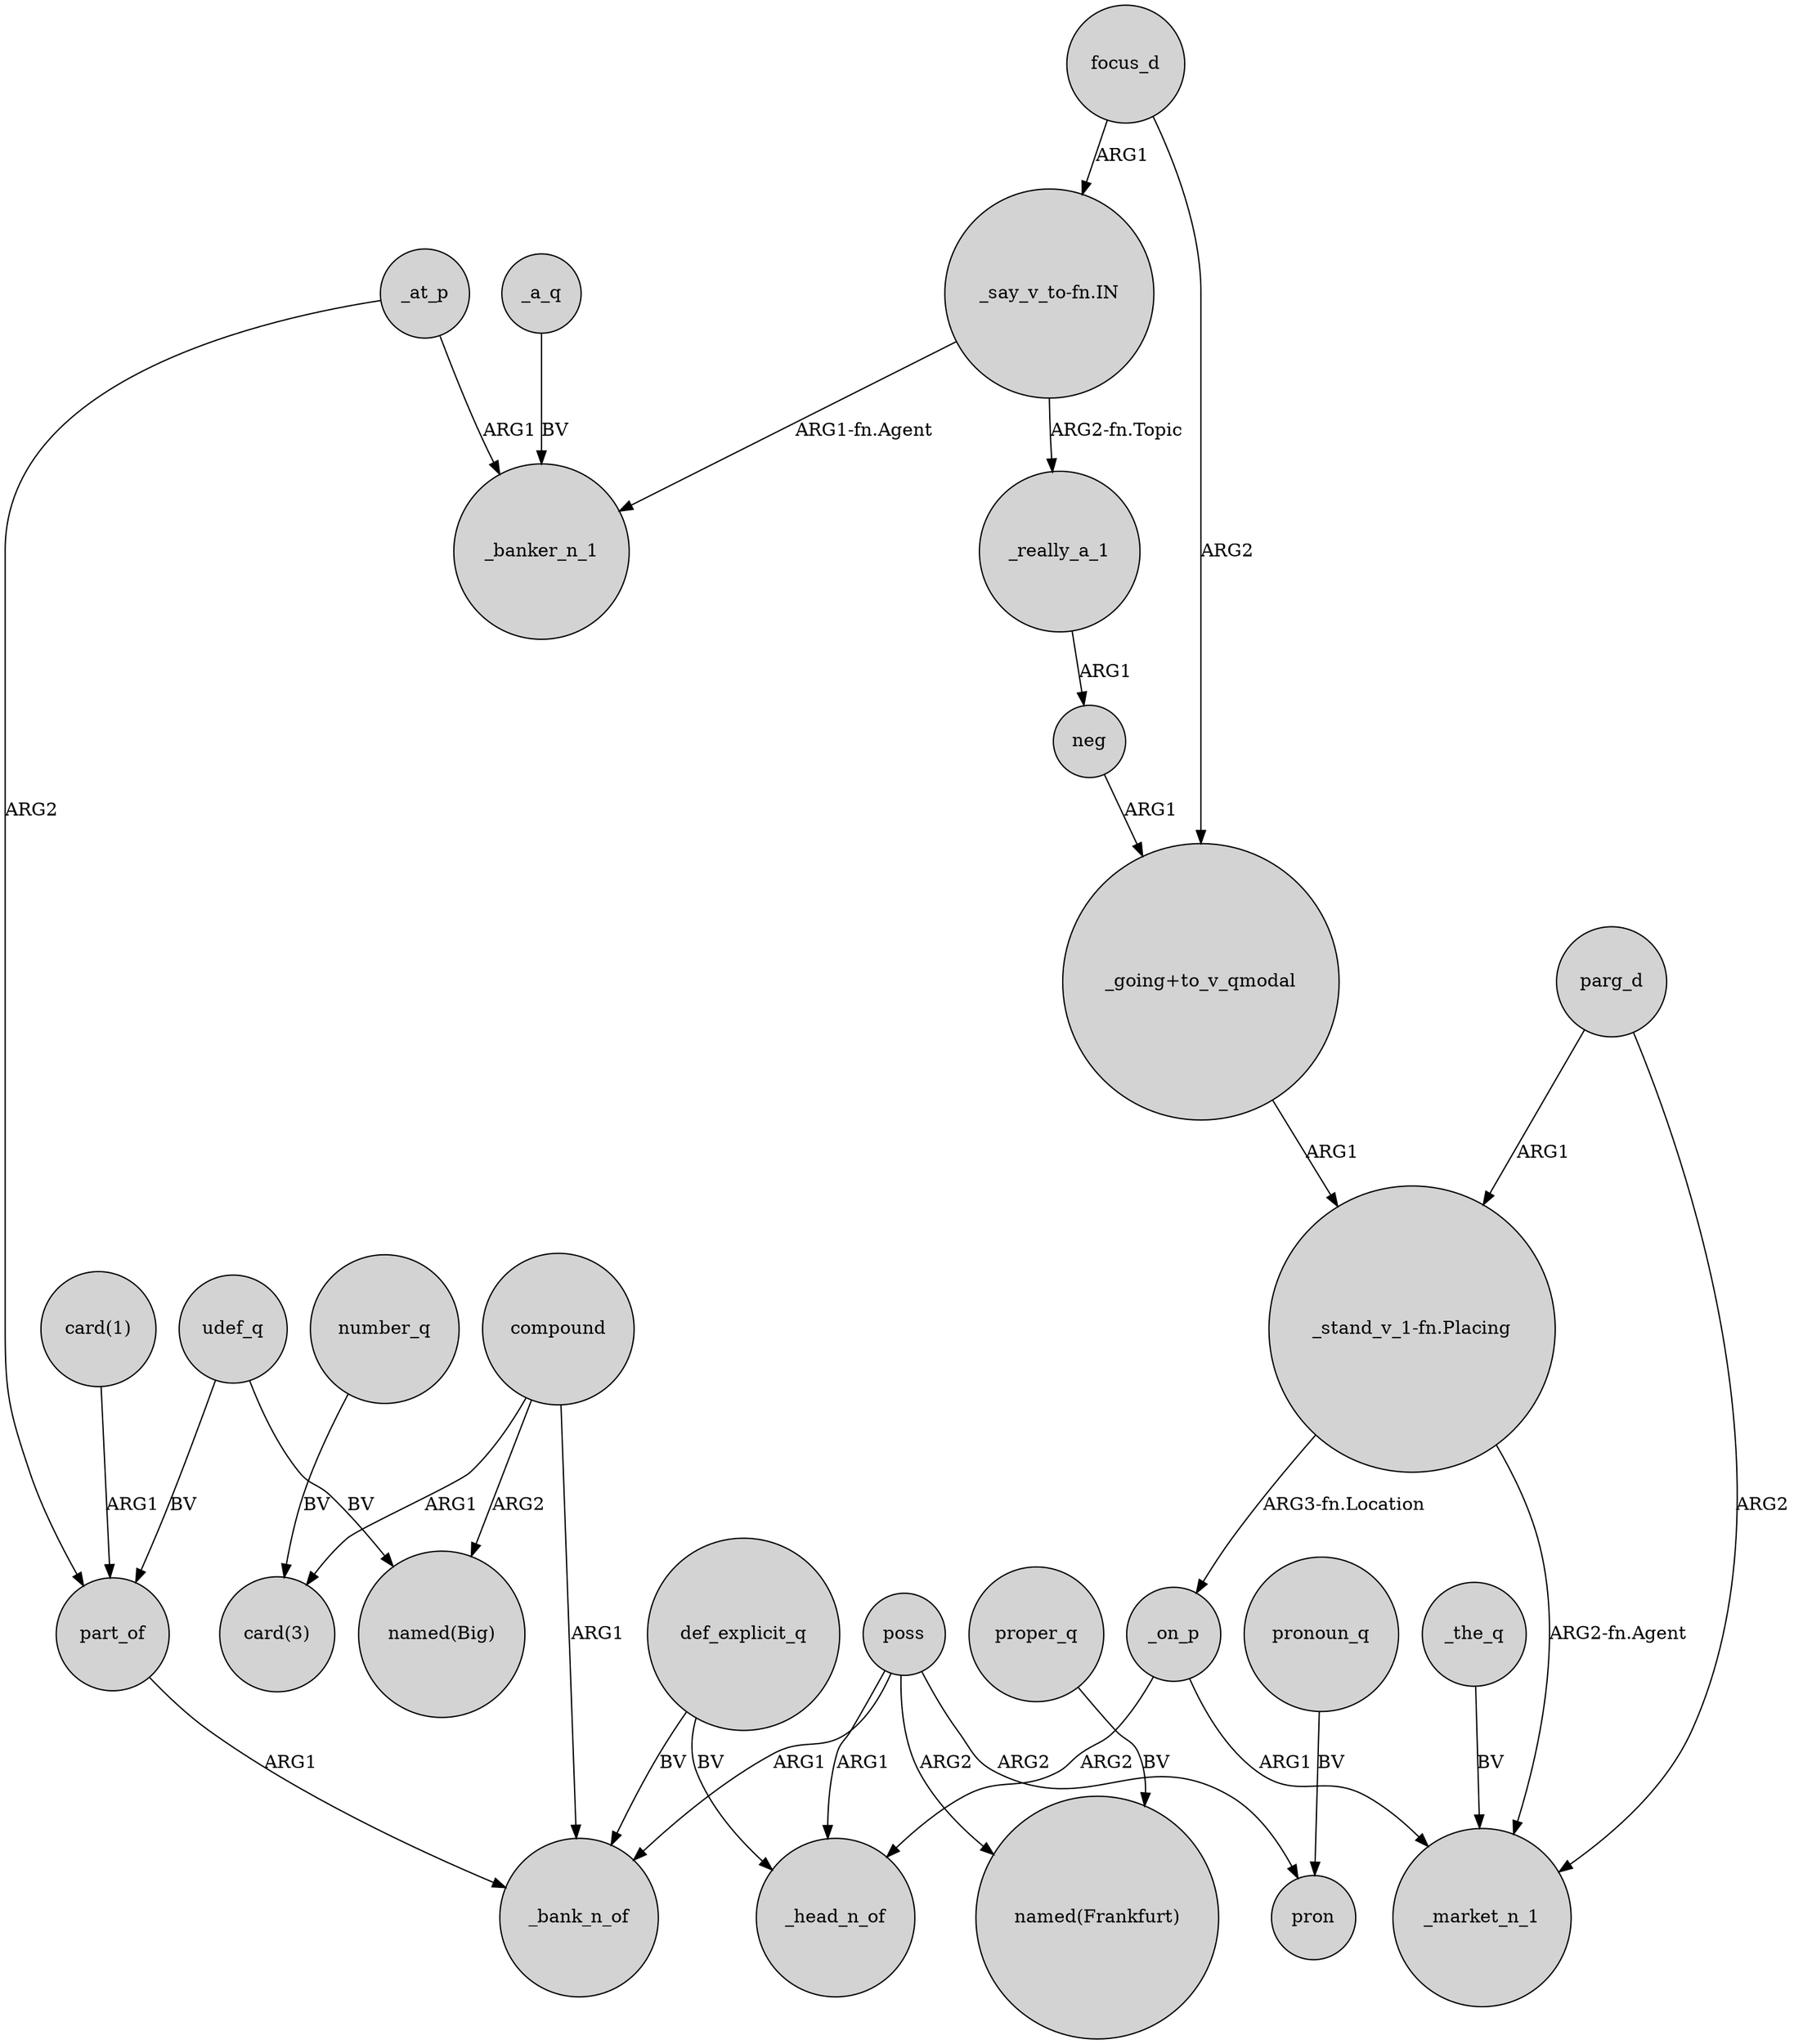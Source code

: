 digraph {
	node [shape=circle style=filled]
	udef_q -> part_of [label=BV]
	poss -> _head_n_of [label=ARG1]
	poss -> pron [label=ARG2]
	"_say_v_to-fn.IN" -> _really_a_1 [label="ARG2-fn.Topic"]
	compound -> _bank_n_of [label=ARG1]
	def_explicit_q -> _head_n_of [label=BV]
	"_going+to_v_qmodal" -> "_stand_v_1-fn.Placing" [label=ARG1]
	_on_p -> _market_n_1 [label=ARG1]
	part_of -> _bank_n_of [label=ARG1]
	_on_p -> _head_n_of [label=ARG2]
	proper_q -> "named(Frankfurt)" [label=BV]
	parg_d -> _market_n_1 [label=ARG2]
	poss -> _bank_n_of [label=ARG1]
	pronoun_q -> pron [label=BV]
	neg -> "_going+to_v_qmodal" [label=ARG1]
	_a_q -> _banker_n_1 [label=BV]
	compound -> "card(3)" [label=ARG1]
	_at_p -> _banker_n_1 [label=ARG1]
	"_stand_v_1-fn.Placing" -> _on_p [label="ARG3-fn.Location"]
	"_stand_v_1-fn.Placing" -> _market_n_1 [label="ARG2-fn.Agent"]
	def_explicit_q -> _bank_n_of [label=BV]
	"card(1)" -> part_of [label=ARG1]
	udef_q -> "named(Big)" [label=BV]
	"_say_v_to-fn.IN" -> _banker_n_1 [label="ARG1-fn.Agent"]
	poss -> "named(Frankfurt)" [label=ARG2]
	number_q -> "card(3)" [label=BV]
	focus_d -> "_going+to_v_qmodal" [label=ARG2]
	_really_a_1 -> neg [label=ARG1]
	parg_d -> "_stand_v_1-fn.Placing" [label=ARG1]
	_the_q -> _market_n_1 [label=BV]
	compound -> "named(Big)" [label=ARG2]
	_at_p -> part_of [label=ARG2]
	focus_d -> "_say_v_to-fn.IN" [label=ARG1]
}
